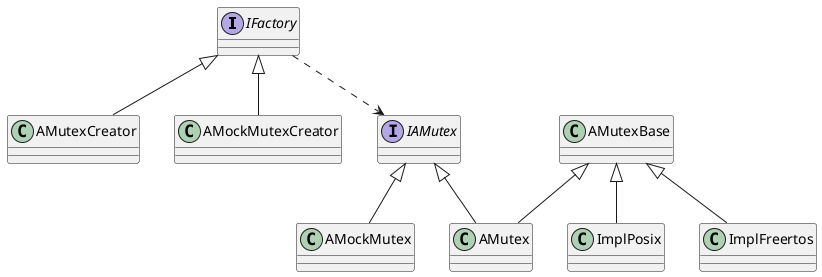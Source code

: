 @startuml

interface IFactory
class AMutexCreator
class AMockMutexCreator
IFactory <|-- AMutexCreator
IFactory <|-- AMockMutexCreator

interface IAMutex
class AMutex
class AMockMutex
IAMutex <|-- AMutex
IAMutex <|-- AMockMutex

IFactory ..> IAMutex

class ImplPosix
class ImplFreertos

class AMutexBase
AMutexBase <|-- ImplPosix
AMutexBase <|-- ImplFreertos

AMutexBase <|-- AMutex
@enduml

@startuml
interface IAMutex
class AMutex

class ImplPosix
class ImplFreertos
class ImplMock

class AMutexBase
IAMutex <|-- ImplPosix
IAMutex <|-- ImplFreertos
IAMutex <|-- ImplMock

AMutexBase <|-- AMutex

AMutexBase ..> IFactory : invokes
IFactory  ..> ImplPosix : creates
IFactory  ..> ImplFreertos : creates
IFactory  ..> ImplMock : creates

@enduml